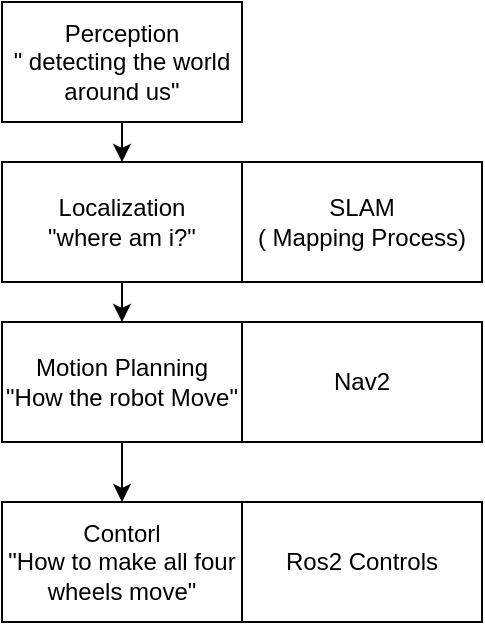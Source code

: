 <mxfile>
    <diagram id="PF_2WnwpUfOVSyYf-QL7" name="My Robot">
        <mxGraphModel dx="682" dy="609" grid="1" gridSize="10" guides="1" tooltips="1" connect="1" arrows="1" fold="1" page="1" pageScale="1" pageWidth="827" pageHeight="1169" math="0" shadow="0">
            <root>
                <mxCell id="0"/>
                <mxCell id="1" parent="0"/>
                <mxCell id="ezffgj6LvAau9jyZiaGe-6" style="edgeStyle=none;html=1;" parent="1" source="2" target="3" edge="1">
                    <mxGeometry relative="1" as="geometry"/>
                </mxCell>
                <mxCell id="2" value="Perception&lt;br&gt;&quot; detecting the world around us&quot;" style="whiteSpace=wrap;html=1;" parent="1" vertex="1">
                    <mxGeometry x="200" y="150" width="120" height="60" as="geometry"/>
                </mxCell>
                <mxCell id="ezffgj6LvAau9jyZiaGe-7" style="edgeStyle=none;html=1;" parent="1" source="3" target="4" edge="1">
                    <mxGeometry relative="1" as="geometry"/>
                </mxCell>
                <mxCell id="3" value="Localization&lt;br&gt;&quot;where am i?&quot;" style="whiteSpace=wrap;html=1;" parent="1" vertex="1">
                    <mxGeometry x="200" y="230" width="120" height="60" as="geometry"/>
                </mxCell>
                <mxCell id="ezffgj6LvAau9jyZiaGe-5" style="edgeStyle=none;html=1;" parent="1" source="4" target="ezffgj6LvAau9jyZiaGe-4" edge="1">
                    <mxGeometry relative="1" as="geometry"/>
                </mxCell>
                <mxCell id="4" value="Motion Planning&lt;br&gt;&quot;How the robot Move&quot;" style="whiteSpace=wrap;html=1;" parent="1" vertex="1">
                    <mxGeometry x="200" y="310" width="120" height="60" as="geometry"/>
                </mxCell>
                <mxCell id="ezffgj6LvAau9jyZiaGe-4" value="Contorl&lt;br&gt;&quot;How to make all four wheels move&quot;" style="whiteSpace=wrap;html=1;" parent="1" vertex="1">
                    <mxGeometry x="200" y="400" width="120" height="60" as="geometry"/>
                </mxCell>
                <mxCell id="5" value="SLAM&lt;br&gt;( Mapping Process)" style="whiteSpace=wrap;html=1;" parent="1" vertex="1">
                    <mxGeometry x="320" y="230" width="120" height="60" as="geometry"/>
                </mxCell>
                <mxCell id="6" value="Nav2" style="whiteSpace=wrap;html=1;" parent="1" vertex="1">
                    <mxGeometry x="320" y="310" width="120" height="60" as="geometry"/>
                </mxCell>
                <mxCell id="7" value="Ros2 Controls" style="whiteSpace=wrap;html=1;" vertex="1" parent="1">
                    <mxGeometry x="320" y="400" width="120" height="60" as="geometry"/>
                </mxCell>
            </root>
        </mxGraphModel>
    </diagram>
    <diagram id="C1aeST-4ceSu-4d_Buxe" name="architecture">
        <mxGraphModel dx="816" dy="1021" grid="1" gridSize="10" guides="1" tooltips="1" connect="1" arrows="1" fold="1" page="1" pageScale="1" pageWidth="827" pageHeight="1169" math="0" shadow="0">
            <root>
                <mxCell id="0"/>
                <mxCell id="1" parent="0"/>
                <mxCell id="mjR94pMttBALPimoCF6j-53" value="&lt;b&gt;&lt;font style=&quot;font-size: 19px;&quot;&gt;T5/Mission Architecture (Updated: 15/08/2022)&lt;/font&gt;&lt;/b&gt;" style="rounded=0;whiteSpace=wrap;html=1;fontSize=18;verticalAlign=top;spacingTop=3;" vertex="1" parent="1">
                    <mxGeometry x="910" y="590" width="1180" height="540" as="geometry"/>
                </mxCell>
                <mxCell id="mjR94pMttBALPimoCF6j-65" value="&lt;font style=&quot;font-size: 18px;&quot;&gt;TaskExecutor&lt;/font&gt;" style="rounded=0;whiteSpace=wrap;html=1;fontSize=19;verticalAlign=top;fillColor=#fff2cc;strokeColor=#d6b656;" vertex="1" parent="1">
                    <mxGeometry x="1820" y="700" width="220" height="410" as="geometry"/>
                </mxCell>
                <mxCell id="mjR94pMttBALPimoCF6j-130" value="&lt;font style=&quot;font-size: 18px;&quot;&gt;RSE&lt;/font&gt;" style="rounded=0;whiteSpace=wrap;html=1;fontSize=19;verticalAlign=top;fillColor=#fff2cc;strokeColor=#d6b656;" vertex="1" parent="1">
                    <mxGeometry x="1830" y="840" width="200" height="250" as="geometry"/>
                </mxCell>
                <mxCell id="mjR94pMttBALPimoCF6j-58" value="&lt;b&gt;Mission Planner&lt;/b&gt;" style="rounded=0;whiteSpace=wrap;html=1;fontSize=19;verticalAlign=top;" vertex="1" parent="1">
                    <mxGeometry x="1046" y="650" width="734" height="330" as="geometry"/>
                </mxCell>
                <mxCell id="mjR94pMttBALPimoCF6j-52" value="" style="whiteSpace=wrap;html=1;" vertex="1" parent="1">
                    <mxGeometry x="300" y="30" width="640" height="110" as="geometry"/>
                </mxCell>
                <mxCell id="mjR94pMttBALPimoCF6j-1" value="" style="whiteSpace=wrap;html=1;" vertex="1" parent="1">
                    <mxGeometry x="300" y="150" width="640" height="110" as="geometry"/>
                </mxCell>
                <mxCell id="mjR94pMttBALPimoCF6j-136" style="edgeStyle=none;html=1;entryX=0;entryY=0.5;entryDx=0;entryDy=0;" edge="1" parent="1" source="nj7GDEfnF_cHgjjLbckF-1" target="mjR94pMttBALPimoCF6j-1">
                    <mxGeometry relative="1" as="geometry"/>
                </mxCell>
                <mxCell id="nj7GDEfnF_cHgjjLbckF-1" value="TCMS" style="whiteSpace=wrap;html=1;" vertex="1" parent="1">
                    <mxGeometry x="30" y="175" width="120" height="60" as="geometry"/>
                </mxCell>
                <mxCell id="mjR94pMttBALPimoCF6j-45" style="edgeStyle=none;html=1;entryX=0;entryY=0.5;entryDx=0;entryDy=0;" edge="1" parent="1" source="nj7GDEfnF_cHgjjLbckF-2" target="mjR94pMttBALPimoCF6j-2">
                    <mxGeometry relative="1" as="geometry"/>
                </mxCell>
                <mxCell id="TeJ7p7LZkKr-ZLqphjWQ-1" value="/Task" style="edgeLabel;html=1;align=center;verticalAlign=middle;resizable=0;points=[];" vertex="1" connectable="0" parent="mjR94pMttBALPimoCF6j-45">
                    <mxGeometry x="-0.259" y="1" relative="1" as="geometry">
                        <mxPoint x="10" y="-14" as="offset"/>
                    </mxGeometry>
                </mxCell>
                <mxCell id="nj7GDEfnF_cHgjjLbckF-2" value="TCMS INTERPRETER" style="whiteSpace=wrap;html=1;" vertex="1" parent="1">
                    <mxGeometry x="310" y="160" width="140" height="90" as="geometry"/>
                </mxCell>
                <mxCell id="mjR94pMttBALPimoCF6j-44" style="edgeStyle=none;html=1;" edge="1" parent="1" source="nj7GDEfnF_cHgjjLbckF-3" target="mjR94pMttBALPimoCF6j-43">
                    <mxGeometry relative="1" as="geometry"/>
                </mxCell>
                <mxCell id="nj7GDEfnF_cHgjjLbckF-3" value="&lt;b&gt;MissionPlanner&lt;/b&gt;&lt;br&gt;- Backend Interface&lt;br&gt;- Task Listener&lt;br&gt;- Task Manager&lt;br&gt;- Events publisher" style="whiteSpace=wrap;html=1;" vertex="1" parent="1">
                    <mxGeometry x="309" y="45" width="141" height="80" as="geometry"/>
                </mxCell>
                <mxCell id="mjR94pMttBALPimoCF6j-47" style="edgeStyle=none;html=1;entryX=0;entryY=0.5;entryDx=0;entryDy=0;" edge="1" parent="1" source="mjR94pMttBALPimoCF6j-2" target="mjR94pMttBALPimoCF6j-46">
                    <mxGeometry relative="1" as="geometry"/>
                </mxCell>
                <mxCell id="mjR94pMttBALPimoCF6j-2" value="TaskExecutor" style="whiteSpace=wrap;html=1;" vertex="1" parent="1">
                    <mxGeometry x="507" y="160" width="140" height="90" as="geometry"/>
                </mxCell>
                <mxCell id="mjR94pMttBALPimoCF6j-4" value="&lt;b&gt;&lt;font style=&quot;font-size: 19px;&quot;&gt;FMCS/Mission Architecture (Updated: 14/06/2022)&lt;/font&gt;&lt;/b&gt;" style="rounded=0;whiteSpace=wrap;html=1;fontSize=18;verticalAlign=top;spacingTop=3;" vertex="1" parent="1">
                    <mxGeometry x="30" y="590" width="870" height="540" as="geometry"/>
                </mxCell>
                <mxCell id="mjR94pMttBALPimoCF6j-5" value="" style="rounded=0;whiteSpace=wrap;html=1;fontSize=14;verticalAlign=top;fillColor=#fff2cc;strokeColor=#d6b656;" vertex="1" parent="1">
                    <mxGeometry x="370" y="1018" width="284" height="80" as="geometry"/>
                </mxCell>
                <mxCell id="mjR94pMttBALPimoCF6j-6" value="" style="edgeStyle=orthogonalEdgeStyle;rounded=0;orthogonalLoop=1;jettySize=auto;html=1;dashed=1;dashPattern=1 1;opacity=20;" edge="1" parent="1" target="mjR94pMttBALPimoCF6j-25">
                    <mxGeometry relative="1" as="geometry">
                        <mxPoint x="772.48" y="1018" as="sourcePoint"/>
                    </mxGeometry>
                </mxCell>
                <mxCell id="mjR94pMttBALPimoCF6j-7" value="" style="rounded=0;whiteSpace=wrap;html=1;fontSize=14;verticalAlign=top;fillColor=#fff2cc;strokeColor=#d6b656;" vertex="1" parent="1">
                    <mxGeometry x="660" y="1018" width="201" height="80" as="geometry"/>
                </mxCell>
                <mxCell id="mjR94pMttBALPimoCF6j-8" value="&lt;b&gt;&lt;font style=&quot;font-size: 19px;&quot;&gt;Robot&lt;br&gt;&lt;div style=&quot;text-align: center;&quot;&gt;&lt;b style=&quot;background-color: initial; font-size: 14px;&quot;&gt;&lt;font style=&quot;font-size: 19px;&quot;&gt;Cmd&lt;/font&gt;&lt;/b&gt;&lt;/div&gt;&lt;/font&gt;&lt;/b&gt;" style="rounded=0;whiteSpace=wrap;html=1;fontSize=14;verticalAlign=middle;align=left;spacingLeft=14;fillColor=#fff2cc;strokeColor=#d6b656;" vertex="1" parent="1">
                    <mxGeometry x="105" y="1018" width="270" height="80" as="geometry"/>
                </mxCell>
                <mxCell id="mjR94pMttBALPimoCF6j-9" value="&lt;b&gt;Mission Planner&lt;/b&gt;" style="rounded=0;whiteSpace=wrap;html=1;fontSize=19;verticalAlign=top;" vertex="1" parent="1">
                    <mxGeometry x="166" y="650" width="714" height="330" as="geometry"/>
                </mxCell>
                <mxCell id="mjR94pMttBALPimoCF6j-10" value="&lt;b&gt;&lt;font style=&quot;font-size: 19px;&quot;&gt;FMCS&lt;/font&gt;&lt;/b&gt;" style="rounded=0;whiteSpace=wrap;html=1;fillColor=#dae8fc;strokeColor=#6c8ebf;" vertex="1" parent="1">
                    <mxGeometry x="38" y="816" width="120" height="50" as="geometry"/>
                </mxCell>
                <mxCell id="mjR94pMttBALPimoCF6j-11" value="&lt;font style=&quot;font-size: 18px;&quot;&gt;Backend Interface&lt;/font&gt;" style="rounded=0;whiteSpace=wrap;html=1;fontSize=19;verticalAlign=top;fillColor=#fff2cc;strokeColor=#d6b656;" vertex="1" parent="1">
                    <mxGeometry x="181" y="700" width="210" height="260" as="geometry"/>
                </mxCell>
                <mxCell id="mjR94pMttBALPimoCF6j-12" value="Patch" style="edgeStyle=orthogonalEdgeStyle;rounded=0;orthogonalLoop=1;jettySize=auto;html=1;exitX=0;exitY=0.75;exitDx=0;exitDy=0;fontSize=13;entryX=0.598;entryY=-0.004;entryDx=0;entryDy=0;entryPerimeter=0;" edge="1" parent="1" source="mjR94pMttBALPimoCF6j-13" target="mjR94pMttBALPimoCF6j-10">
                    <mxGeometry relative="1" as="geometry">
                        <mxPoint x="110" y="810" as="targetPoint"/>
                        <Array as="points">
                            <mxPoint x="110" y="792"/>
                        </Array>
                    </mxGeometry>
                </mxCell>
                <mxCell id="mjR94pMttBALPimoCF6j-13" value="&lt;font style=&quot;font-size: 18px;&quot;&gt;Backend Interface&lt;/font&gt;" style="rounded=0;whiteSpace=wrap;html=1;fontSize=19;fillColor=#e1d5e7;strokeColor=#9673a6;" vertex="1" parent="1">
                    <mxGeometry x="201" y="750" width="170" height="56" as="geometry"/>
                </mxCell>
                <mxCell id="mjR94pMttBALPimoCF6j-14" value="Update" style="edgeStyle=orthogonalEdgeStyle;rounded=0;orthogonalLoop=1;jettySize=auto;html=1;exitX=0;exitY=0.5;exitDx=0;exitDy=0;entryX=0.5;entryY=1;entryDx=0;entryDy=0;fontSize=13;startArrow=none;startFill=0;endArrow=classic;endFill=1;" edge="1" parent="1" source="mjR94pMttBALPimoCF6j-15" target="mjR94pMttBALPimoCF6j-10">
                    <mxGeometry relative="1" as="geometry"/>
                </mxCell>
                <mxCell id="mjR94pMttBALPimoCF6j-15" value="&lt;font style=&quot;font-size: 18px;&quot;&gt;Events Publisher&lt;/font&gt;" style="rounded=0;whiteSpace=wrap;html=1;fontSize=19;fillColor=#e1d5e7;strokeColor=#9673a6;" vertex="1" parent="1">
                    <mxGeometry x="201" y="870" width="170" height="57" as="geometry"/>
                </mxCell>
                <mxCell id="mjR94pMttBALPimoCF6j-16" value="&lt;font style=&quot;font-size: 18px;&quot;&gt;Task Manager&lt;/font&gt;" style="rounded=0;whiteSpace=wrap;html=1;fontSize=19;verticalAlign=top;fillColor=#fff2cc;strokeColor=#d6b656;" vertex="1" parent="1">
                    <mxGeometry x="423" y="700" width="210" height="260" as="geometry"/>
                </mxCell>
                <mxCell id="mjR94pMttBALPimoCF6j-17" style="edgeStyle=orthogonalEdgeStyle;rounded=0;orthogonalLoop=1;jettySize=auto;html=1;exitX=1;exitY=0.5;exitDx=0;exitDy=0;fontSize=13;startArrow=none;startFill=0;" edge="1" parent="1">
                    <mxGeometry relative="1" as="geometry">
                        <mxPoint x="328" y="1019" as="targetPoint"/>
                        <Array as="points">
                            <mxPoint x="623" y="779"/>
                            <mxPoint x="623" y="1000"/>
                            <mxPoint x="328" y="1000"/>
                            <mxPoint x="328" y="1018"/>
                        </Array>
                        <mxPoint x="609" y="778.5" as="sourcePoint"/>
                    </mxGeometry>
                </mxCell>
                <mxCell id="mjR94pMttBALPimoCF6j-18" value="&lt;font style=&quot;font-size: 13px;&quot;&gt;Direct Cmd (through Publisher)&lt;/font&gt;" style="edgeLabel;html=1;align=center;verticalAlign=middle;resizable=0;points=[];fontSize=13;" vertex="1" connectable="0" parent="mjR94pMttBALPimoCF6j-17">
                    <mxGeometry x="-0.639" y="-1" relative="1" as="geometry">
                        <mxPoint x="-132" y="136" as="offset"/>
                    </mxGeometry>
                </mxCell>
                <mxCell id="mjR94pMttBALPimoCF6j-19" value="&lt;font style=&quot;font-size: 13px;&quot;&gt;Queue Cmd&lt;/font&gt;" style="edgeStyle=orthogonalEdgeStyle;rounded=0;orthogonalLoop=1;jettySize=auto;html=1;" edge="1" parent="1" source="mjR94pMttBALPimoCF6j-21" target="mjR94pMttBALPimoCF6j-22">
                    <mxGeometry relative="1" as="geometry">
                        <Array as="points">
                            <mxPoint x="528" y="870"/>
                            <mxPoint x="528" y="870"/>
                        </Array>
                    </mxGeometry>
                </mxCell>
                <mxCell id="mjR94pMttBALPimoCF6j-20" value="&lt;font style=&quot;font-size: 12px;&quot;&gt;Update Command Status&lt;/font&gt;" style="edgeStyle=orthogonalEdgeStyle;rounded=0;orthogonalLoop=1;jettySize=auto;html=1;fontSize=13;exitX=0.083;exitY=0.993;exitDx=0;exitDy=0;exitPerimeter=0;" edge="1" parent="1" source="mjR94pMttBALPimoCF6j-21" target="mjR94pMttBALPimoCF6j-13">
                    <mxGeometry x="0.107" relative="1" as="geometry">
                        <mxPoint x="410" y="840" as="sourcePoint"/>
                        <Array as="points">
                            <mxPoint x="480" y="807"/>
                            <mxPoint x="480" y="840"/>
                            <mxPoint x="286" y="840"/>
                        </Array>
                        <mxPoint as="offset"/>
                    </mxGeometry>
                </mxCell>
                <mxCell id="mjR94pMttBALPimoCF6j-21" value="&lt;font style=&quot;font-size: 18px;&quot;&gt;Task Listener&lt;/font&gt;" style="rounded=0;whiteSpace=wrap;html=1;fontSize=19;fillColor=#e1d5e7;strokeColor=#9673a6;" vertex="1" parent="1">
                    <mxGeometry x="443" y="750" width="170" height="57" as="geometry"/>
                </mxCell>
                <mxCell id="mjR94pMttBALPimoCF6j-22" value="&lt;font style=&quot;font-size: 18px;&quot;&gt;Task Manager&lt;/font&gt;" style="rounded=0;whiteSpace=wrap;html=1;fontSize=19;fillColor=#e1d5e7;strokeColor=#9673a6;" vertex="1" parent="1">
                    <mxGeometry x="443" y="871" width="170" height="56" as="geometry"/>
                </mxCell>
                <mxCell id="mjR94pMttBALPimoCF6j-23" value="&lt;font style=&quot;font-size: 18px;&quot;&gt;BT Mission Planner&lt;/font&gt;" style="rounded=0;whiteSpace=wrap;html=1;fontSize=19;verticalAlign=top;fillColor=#fff2cc;strokeColor=#d6b656;" vertex="1" parent="1">
                    <mxGeometry x="660" y="810" width="201" height="150" as="geometry"/>
                </mxCell>
                <mxCell id="mjR94pMttBALPimoCF6j-24" value="&lt;font style=&quot;font-size: 13px;&quot;&gt;Behavior Cmd (through Action)&lt;/font&gt;" style="edgeStyle=orthogonalEdgeStyle;rounded=0;orthogonalLoop=1;jettySize=auto;html=1;fontSize=14;startArrow=none;startFill=0;endArrow=classic;endFill=1;exitX=0.5;exitY=1;exitDx=0;exitDy=0;" edge="1" parent="1" source="mjR94pMttBALPimoCF6j-25">
                    <mxGeometry x="0.598" relative="1" as="geometry">
                        <mxPoint as="offset"/>
                        <mxPoint x="754.0" y="1018" as="targetPoint"/>
                        <Array as="points">
                            <mxPoint x="754" y="974"/>
                            <mxPoint x="754" y="974"/>
                        </Array>
                    </mxGeometry>
                </mxCell>
                <mxCell id="mjR94pMttBALPimoCF6j-25" value="&lt;font style=&quot;font-size: 18px;&quot;&gt;Behavior Tree&lt;/font&gt;" style="rounded=0;whiteSpace=wrap;html=1;fontSize=19;fillColor=#e1d5e7;strokeColor=#9673a6;" vertex="1" parent="1">
                    <mxGeometry x="678.5" y="870" width="164" height="60" as="geometry"/>
                </mxCell>
                <mxCell id="mjR94pMttBALPimoCF6j-26" value="&lt;font style=&quot;&quot;&gt;&lt;font style=&quot;font-size: 13px;&quot;&gt;New&lt;/font&gt;&lt;br&gt;&lt;/font&gt;" style="edgeStyle=orthogonalEdgeStyle;rounded=0;orthogonalLoop=1;jettySize=auto;html=1;exitX=1;exitY=0.5;exitDx=0;exitDy=0;entryX=-0.005;entryY=0.534;entryDx=0;entryDy=0;fontSize=19;entryPerimeter=0;" edge="1" parent="1" source="mjR94pMttBALPimoCF6j-13" target="mjR94pMttBALPimoCF6j-21">
                    <mxGeometry x="0.011" y="13" relative="1" as="geometry">
                        <Array as="points">
                            <mxPoint x="371" y="780"/>
                            <mxPoint x="430" y="780"/>
                        </Array>
                        <mxPoint as="offset"/>
                    </mxGeometry>
                </mxCell>
                <mxCell id="mjR94pMttBALPimoCF6j-27" style="edgeStyle=orthogonalEdgeStyle;rounded=0;orthogonalLoop=1;jettySize=auto;html=1;exitX=1;exitY=0.5;exitDx=0;exitDy=0;fontSize=14;startArrow=none;startFill=0;endArrow=classic;endFill=1;entryX=1;entryY=0.5;entryDx=0;entryDy=0;" edge="1" parent="1" source="mjR94pMttBALPimoCF6j-28" target="mjR94pMttBALPimoCF6j-25">
                    <mxGeometry relative="1" as="geometry">
                        <Array as="points">
                            <mxPoint x="860" y="770"/>
                            <mxPoint x="869" y="770"/>
                            <mxPoint x="869" y="900"/>
                        </Array>
                        <mxPoint x="850" y="900" as="targetPoint"/>
                    </mxGeometry>
                </mxCell>
                <mxCell id="mjR94pMttBALPimoCF6j-28" value="&lt;font style=&quot;font-size: 18px;&quot;&gt;Waypoint Controller&lt;/font&gt;" style="rounded=0;whiteSpace=wrap;html=1;fontSize=19;fillColor=#fff2cc;strokeColor=#d6b656;" vertex="1" parent="1">
                    <mxGeometry x="660" y="750" width="200" height="50" as="geometry"/>
                </mxCell>
                <mxCell id="mjR94pMttBALPimoCF6j-29" value="Light" style="rounded=0;whiteSpace=wrap;html=1;fontSize=14;" vertex="1" parent="1">
                    <mxGeometry x="281" y="1037" width="80" height="40" as="geometry"/>
                </mxCell>
                <mxCell id="mjR94pMttBALPimoCF6j-30" value="Sound Comm" style="rounded=0;whiteSpace=wrap;html=1;fontSize=14;" vertex="1" parent="1">
                    <mxGeometry x="190" y="1037" width="80" height="40" as="geometry"/>
                </mxCell>
                <mxCell id="mjR94pMttBALPimoCF6j-31" value="Manual Drive" style="rounded=0;whiteSpace=wrap;html=1;fontSize=14;" vertex="1" parent="1">
                    <mxGeometry x="386" y="1038" width="80" height="40" as="geometry"/>
                </mxCell>
                <mxCell id="mjR94pMttBALPimoCF6j-32" value="Hatch" style="rounded=0;whiteSpace=wrap;html=1;fontSize=14;" vertex="1" parent="1">
                    <mxGeometry x="477" y="1037" width="80" height="40" as="geometry"/>
                </mxCell>
                <mxCell id="mjR94pMttBALPimoCF6j-33" value="&lt;font style=&quot;font-size: 12px;&quot;&gt;Pause, Cancel, Stop&lt;/font&gt;" style="rounded=0;whiteSpace=wrap;html=1;fontSize=14;" vertex="1" parent="1">
                    <mxGeometry x="567" y="1037" width="80" height="40" as="geometry"/>
                </mxCell>
                <mxCell id="mjR94pMttBALPimoCF6j-34" value="&lt;font style=&quot;font-size: 14px;&quot;&gt;Navigate&lt;/font&gt;" style="rounded=0;whiteSpace=wrap;html=1;fontSize=14;" vertex="1" parent="1">
                    <mxGeometry x="674" y="1038" width="80" height="40" as="geometry"/>
                </mxCell>
                <mxCell id="mjR94pMttBALPimoCF6j-35" value="&lt;font style=&quot;font-size: 14px;&quot;&gt;Delivery (TBC)&lt;/font&gt;" style="rounded=0;whiteSpace=wrap;html=1;fontSize=14;" vertex="1" parent="1">
                    <mxGeometry x="766" y="1037" width="80" height="40" as="geometry"/>
                </mxCell>
                <mxCell id="mjR94pMttBALPimoCF6j-36" value="&lt;font style=&quot;font-size: 13px;&quot;&gt;Robot State&lt;/font&gt;" style="edgeStyle=orthogonalEdgeStyle;rounded=0;orthogonalLoop=1;jettySize=auto;html=1;fontSize=19;startArrow=none;startFill=0;endArrow=classic;endFill=1;" edge="1" parent="1">
                    <mxGeometry x="-0.638" relative="1" as="geometry">
                        <Array as="points">
                            <mxPoint x="265" y="1018"/>
                        </Array>
                        <mxPoint as="offset"/>
                        <mxPoint x="265" y="1018" as="sourcePoint"/>
                        <mxPoint x="265" y="927" as="targetPoint"/>
                    </mxGeometry>
                </mxCell>
                <mxCell id="mjR94pMttBALPimoCF6j-37" value="Get" style="edgeStyle=orthogonalEdgeStyle;rounded=0;orthogonalLoop=1;jettySize=auto;html=1;exitX=0.5;exitY=0;exitDx=0;exitDy=0;fontSize=13;startArrow=none;startFill=0;endArrow=classic;endFill=1;" edge="1" parent="1" source="mjR94pMttBALPimoCF6j-10" target="mjR94pMttBALPimoCF6j-13">
                    <mxGeometry relative="1" as="geometry">
                        <mxPoint x="200" y="770" as="targetPoint"/>
                        <Array as="points">
                            <mxPoint x="98" y="770"/>
                        </Array>
                    </mxGeometry>
                </mxCell>
                <mxCell id="mjR94pMttBALPimoCF6j-38" value="Action&lt;br&gt;Cmd" style="edgeStyle=orthogonalEdgeStyle;rounded=0;orthogonalLoop=1;jettySize=auto;html=1;fontSize=13;exitX=1;exitY=0.75;exitDx=0;exitDy=0;" edge="1" parent="1" source="mjR94pMttBALPimoCF6j-22">
                    <mxGeometry x="0.114" y="-19" relative="1" as="geometry">
                        <mxPoint as="offset"/>
                        <mxPoint x="610" y="913" as="sourcePoint"/>
                        <mxPoint x="680" y="910" as="targetPoint"/>
                        <Array as="points">
                            <mxPoint x="613" y="910"/>
                            <mxPoint x="678" y="910"/>
                        </Array>
                    </mxGeometry>
                </mxCell>
                <mxCell id="mjR94pMttBALPimoCF6j-39" value="" style="endArrow=none;html=1;rounded=0;fontSize=13;" edge="1" parent="1">
                    <mxGeometry width="50" height="50" relative="1" as="geometry">
                        <mxPoint x="480" y="870" as="sourcePoint"/>
                        <mxPoint x="480" y="830" as="targetPoint"/>
                    </mxGeometry>
                </mxCell>
                <mxCell id="mjR94pMttBALPimoCF6j-40" value="&lt;span style=&quot;font-size: 13px;&quot;&gt;Pub&lt;br&gt;Cmd&lt;br&gt;&lt;/span&gt;" style="edgeStyle=orthogonalEdgeStyle;rounded=0;orthogonalLoop=1;jettySize=auto;html=1;exitX=1;exitY=0.5;exitDx=0;exitDy=0;entryX=0.003;entryY=0.343;entryDx=0;entryDy=0;entryPerimeter=0;" edge="1" parent="1" source="mjR94pMttBALPimoCF6j-21" target="mjR94pMttBALPimoCF6j-25">
                    <mxGeometry x="0.634" y="19" relative="1" as="geometry">
                        <Array as="points">
                            <mxPoint x="623" y="779"/>
                            <mxPoint x="623" y="890"/>
                            <mxPoint x="679" y="890"/>
                        </Array>
                        <mxPoint as="offset"/>
                    </mxGeometry>
                </mxCell>
                <mxCell id="mjR94pMttBALPimoCF6j-41" value="(Direct to individual drivers)" style="text;html=1;strokeColor=none;fillColor=none;align=center;verticalAlign=middle;whiteSpace=wrap;rounded=0;" vertex="1" parent="1">
                    <mxGeometry x="192" y="1075" width="171" height="30" as="geometry"/>
                </mxCell>
                <mxCell id="mjR94pMttBALPimoCF6j-42" value="(Direct to behavior tree)" style="text;html=1;strokeColor=none;fillColor=none;align=center;verticalAlign=middle;whiteSpace=wrap;rounded=0;" vertex="1" parent="1">
                    <mxGeometry x="423" y="1075" width="171" height="30" as="geometry"/>
                </mxCell>
                <mxCell id="mjR94pMttBALPimoCF6j-50" style="edgeStyle=none;html=1;" edge="1" parent="1" source="mjR94pMttBALPimoCF6j-43" target="mjR94pMttBALPimoCF6j-49">
                    <mxGeometry relative="1" as="geometry"/>
                </mxCell>
                <mxCell id="mjR94pMttBALPimoCF6j-51" value="Need to traceout" style="edgeLabel;html=1;align=center;verticalAlign=middle;resizable=0;points=[];" vertex="1" connectable="0" parent="mjR94pMttBALPimoCF6j-50">
                    <mxGeometry x="0.189" y="-1" relative="1" as="geometry">
                        <mxPoint x="-25" y="19" as="offset"/>
                    </mxGeometry>
                </mxCell>
                <mxCell id="mjR94pMttBALPimoCF6j-43" value="BT" style="whiteSpace=wrap;html=1;" vertex="1" parent="1">
                    <mxGeometry x="514" y="45" width="140" height="80" as="geometry"/>
                </mxCell>
                <mxCell id="mjR94pMttBALPimoCF6j-46" value="- Nav Executor&lt;br&gt;- Immediate Executor&lt;br&gt;- Lifter Executor" style="whiteSpace=wrap;html=1;" vertex="1" parent="1">
                    <mxGeometry x="800" y="160" width="122.5" height="90" as="geometry"/>
                </mxCell>
                <mxCell id="mjR94pMttBALPimoCF6j-49" value="&lt;br&gt;?&amp;nbsp;" style="whiteSpace=wrap;html=1;" vertex="1" parent="1">
                    <mxGeometry x="780" y="45" width="142.5" height="80" as="geometry"/>
                </mxCell>
                <mxCell id="mjR94pMttBALPimoCF6j-54" value="" style="rounded=0;whiteSpace=wrap;html=1;fontSize=14;verticalAlign=top;fillColor=#fff2cc;strokeColor=#d6b656;" vertex="1" parent="1">
                    <mxGeometry x="1250" y="1018" width="284" height="80" as="geometry"/>
                </mxCell>
                <mxCell id="mjR94pMttBALPimoCF6j-55" value="" style="edgeStyle=orthogonalEdgeStyle;rounded=0;orthogonalLoop=1;jettySize=auto;html=1;dashed=1;dashPattern=1 1;opacity=20;" edge="1" parent="1">
                    <mxGeometry relative="1" as="geometry">
                        <mxPoint x="1652.48" y="1018" as="sourcePoint"/>
                        <mxPoint x="1640.5" y="930" as="targetPoint"/>
                    </mxGeometry>
                </mxCell>
                <mxCell id="mjR94pMttBALPimoCF6j-56" value="" style="rounded=0;whiteSpace=wrap;html=1;fontSize=14;verticalAlign=top;fillColor=#fff2cc;strokeColor=#d6b656;" vertex="1" parent="1">
                    <mxGeometry x="1540" y="1018" width="201" height="80" as="geometry"/>
                </mxCell>
                <mxCell id="mjR94pMttBALPimoCF6j-57" value="&lt;b&gt;&lt;font style=&quot;font-size: 19px;&quot;&gt;Robot&lt;br&gt;&lt;div style=&quot;text-align: center;&quot;&gt;&lt;b style=&quot;background-color: initial; font-size: 14px;&quot;&gt;&lt;font style=&quot;font-size: 19px;&quot;&gt;Cmd&lt;/font&gt;&lt;/b&gt;&lt;/div&gt;&lt;/font&gt;&lt;/b&gt;" style="rounded=0;whiteSpace=wrap;html=1;fontSize=14;verticalAlign=middle;align=left;spacingLeft=14;fillColor=#fff2cc;strokeColor=#d6b656;" vertex="1" parent="1">
                    <mxGeometry x="985" y="1018" width="270" height="80" as="geometry"/>
                </mxCell>
                <mxCell id="mjR94pMttBALPimoCF6j-59" value="&lt;b&gt;&lt;font style=&quot;font-size: 19px;&quot;&gt;TCMS&lt;/font&gt;&lt;/b&gt;" style="rounded=0;whiteSpace=wrap;html=1;fillColor=#dae8fc;strokeColor=#6c8ebf;" vertex="1" parent="1">
                    <mxGeometry x="918" y="816" width="120" height="50" as="geometry"/>
                </mxCell>
                <mxCell id="mjR94pMttBALPimoCF6j-60" value="&lt;font style=&quot;font-size: 18px;&quot;&gt;TCMSInterpreter&lt;/font&gt;" style="rounded=0;whiteSpace=wrap;html=1;fontSize=19;verticalAlign=top;fillColor=#fff2cc;strokeColor=#d6b656;" vertex="1" parent="1">
                    <mxGeometry x="1061" y="700" width="709" height="260" as="geometry"/>
                </mxCell>
                <mxCell id="mjR94pMttBALPimoCF6j-61" value="sendHeartbeat&lt;br&gt;XML" style="edgeStyle=orthogonalEdgeStyle;rounded=0;orthogonalLoop=1;jettySize=auto;html=1;exitX=0;exitY=0.75;exitDx=0;exitDy=0;fontSize=13;entryX=0.598;entryY=-0.004;entryDx=0;entryDy=0;entryPerimeter=0;" edge="1" parent="1" source="mjR94pMttBALPimoCF6j-62" target="mjR94pMttBALPimoCF6j-59">
                    <mxGeometry x="0.235" y="-2" relative="1" as="geometry">
                        <mxPoint x="990" y="810" as="targetPoint"/>
                        <Array as="points">
                            <mxPoint x="990" y="792"/>
                        </Array>
                        <mxPoint as="offset"/>
                    </mxGeometry>
                </mxCell>
                <mxCell id="mjR94pMttBALPimoCF6j-113" style="edgeStyle=none;html=1;" edge="1" parent="1" source="mjR94pMttBALPimoCF6j-62" target="mjR94pMttBALPimoCF6j-112">
                    <mxGeometry relative="1" as="geometry"/>
                </mxCell>
                <mxCell id="mjR94pMttBALPimoCF6j-120" value="receive&lt;br&gt;Command" style="edgeLabel;html=1;align=center;verticalAlign=middle;resizable=0;points=[];" vertex="1" connectable="0" parent="mjR94pMttBALPimoCF6j-113">
                    <mxGeometry x="-0.127" relative="1" as="geometry">
                        <mxPoint as="offset"/>
                    </mxGeometry>
                </mxCell>
                <mxCell id="mjR94pMttBALPimoCF6j-62" value="&lt;span style=&quot;font-size: 18px;&quot;&gt;tcmsAgvAPi&lt;/span&gt;" style="rounded=0;whiteSpace=wrap;html=1;fontSize=19;fillColor=#e1d5e7;strokeColor=#9673a6;" vertex="1" parent="1">
                    <mxGeometry x="1081" y="750" width="109" height="56" as="geometry"/>
                </mxCell>
                <mxCell id="mjR94pMttBALPimoCF6j-118" style="edgeStyle=none;html=1;" edge="1" parent="1" source="mjR94pMttBALPimoCF6j-64" target="mjR94pMttBALPimoCF6j-110">
                    <mxGeometry relative="1" as="geometry"/>
                </mxCell>
                <mxCell id="mjR94pMttBALPimoCF6j-64" value="&lt;font style=&quot;font-size: 18px;&quot;&gt;StateManager&lt;/font&gt;" style="rounded=0;whiteSpace=wrap;html=1;fontSize=19;fillColor=#e1d5e7;strokeColor=#9673a6;" vertex="1" parent="1">
                    <mxGeometry x="1400" y="900" width="170" height="57" as="geometry"/>
                </mxCell>
                <mxCell id="mjR94pMttBALPimoCF6j-78" value="Light" style="rounded=0;whiteSpace=wrap;html=1;fontSize=14;" vertex="1" parent="1">
                    <mxGeometry x="1161" y="1037" width="80" height="40" as="geometry"/>
                </mxCell>
                <mxCell id="mjR94pMttBALPimoCF6j-79" value="Sound Comm" style="rounded=0;whiteSpace=wrap;html=1;fontSize=14;" vertex="1" parent="1">
                    <mxGeometry x="1070" y="1037" width="80" height="40" as="geometry"/>
                </mxCell>
                <mxCell id="mjR94pMttBALPimoCF6j-80" value="Manual Drive" style="rounded=0;whiteSpace=wrap;html=1;fontSize=14;" vertex="1" parent="1">
                    <mxGeometry x="1266" y="1038" width="80" height="40" as="geometry"/>
                </mxCell>
                <mxCell id="mjR94pMttBALPimoCF6j-81" value="Hatch" style="rounded=0;whiteSpace=wrap;html=1;fontSize=14;" vertex="1" parent="1">
                    <mxGeometry x="1357" y="1037" width="80" height="40" as="geometry"/>
                </mxCell>
                <mxCell id="mjR94pMttBALPimoCF6j-82" value="&lt;font style=&quot;font-size: 12px;&quot;&gt;Pause, Cancel, Stop&lt;/font&gt;" style="rounded=0;whiteSpace=wrap;html=1;fontSize=14;" vertex="1" parent="1">
                    <mxGeometry x="1447" y="1037" width="80" height="40" as="geometry"/>
                </mxCell>
                <mxCell id="mjR94pMttBALPimoCF6j-83" value="&lt;font style=&quot;font-size: 14px;&quot;&gt;Navigate&lt;/font&gt;" style="rounded=0;whiteSpace=wrap;html=1;fontSize=14;" vertex="1" parent="1">
                    <mxGeometry x="1554" y="1038" width="80" height="40" as="geometry"/>
                </mxCell>
                <mxCell id="mjR94pMttBALPimoCF6j-85" value="&lt;font style=&quot;font-size: 13px;&quot;&gt;Robot State&lt;/font&gt;" style="edgeStyle=orthogonalEdgeStyle;rounded=0;orthogonalLoop=1;jettySize=auto;html=1;fontSize=19;startArrow=none;startFill=0;endArrow=classic;endFill=1;entryX=0;entryY=0.5;entryDx=0;entryDy=0;" edge="1" parent="1" target="mjR94pMttBALPimoCF6j-64">
                    <mxGeometry x="-0.638" relative="1" as="geometry">
                        <Array as="points">
                            <mxPoint x="1140" y="1018"/>
                            <mxPoint x="1140" y="930"/>
                            <mxPoint x="1400" y="930"/>
                        </Array>
                        <mxPoint as="offset"/>
                        <mxPoint x="1145" y="1018" as="sourcePoint"/>
                        <mxPoint x="1145" y="927" as="targetPoint"/>
                    </mxGeometry>
                </mxCell>
                <mxCell id="mjR94pMttBALPimoCF6j-86" value="ReceiveCommand&lt;br&gt;XML" style="edgeStyle=orthogonalEdgeStyle;rounded=0;orthogonalLoop=1;jettySize=auto;html=1;exitX=0.5;exitY=0;exitDx=0;exitDy=0;fontSize=13;startArrow=none;startFill=0;endArrow=classic;endFill=1;" edge="1" parent="1" source="mjR94pMttBALPimoCF6j-59" target="mjR94pMttBALPimoCF6j-62">
                    <mxGeometry x="0.159" y="30" relative="1" as="geometry">
                        <mxPoint x="1080" y="770" as="targetPoint"/>
                        <Array as="points">
                            <mxPoint x="930" y="816"/>
                            <mxPoint x="930" y="770"/>
                        </Array>
                        <mxPoint as="offset"/>
                    </mxGeometry>
                </mxCell>
                <mxCell id="mjR94pMttBALPimoCF6j-90" value="(Direct to individual drivers)" style="text;html=1;strokeColor=none;fillColor=none;align=center;verticalAlign=middle;whiteSpace=wrap;rounded=0;" vertex="1" parent="1">
                    <mxGeometry x="1072" y="1075" width="171" height="30" as="geometry"/>
                </mxCell>
                <mxCell id="mjR94pMttBALPimoCF6j-91" value="(Direct to behavior tree)" style="text;html=1;strokeColor=none;fillColor=none;align=center;verticalAlign=middle;whiteSpace=wrap;rounded=0;" vertex="1" parent="1">
                    <mxGeometry x="1303" y="1075" width="171" height="30" as="geometry"/>
                </mxCell>
                <mxCell id="mjR94pMttBALPimoCF6j-92" value="" style="whiteSpace=wrap;html=1;" vertex="1" parent="1">
                    <mxGeometry x="300" y="280" width="640" height="110" as="geometry"/>
                </mxCell>
                <mxCell id="mjR94pMttBALPimoCF6j-148" style="edgeStyle=none;html=1;entryX=0;entryY=0.5;entryDx=0;entryDy=0;" edge="1" parent="1" source="mjR94pMttBALPimoCF6j-94" target="mjR94pMttBALPimoCF6j-143">
                    <mxGeometry relative="1" as="geometry"/>
                </mxCell>
                <mxCell id="g2MWWiDzgrkI3ELSoMD4-1" value="?&lt;br&gt;Same as&amp;nbsp;&lt;br&gt;T5" style="edgeLabel;html=1;align=center;verticalAlign=middle;resizable=0;points=[];" vertex="1" connectable="0" parent="mjR94pMttBALPimoCF6j-148">
                    <mxGeometry x="0.042" relative="1" as="geometry">
                        <mxPoint as="offset"/>
                    </mxGeometry>
                </mxCell>
                <mxCell id="mjR94pMttBALPimoCF6j-94" value="RMF INTERPRETER" style="whiteSpace=wrap;html=1;" vertex="1" parent="1">
                    <mxGeometry x="309" y="295" width="141" height="80" as="geometry"/>
                </mxCell>
                <mxCell id="mjR94pMttBALPimoCF6j-98" value="&lt;br&gt;?&amp;nbsp;" style="whiteSpace=wrap;html=1;" vertex="1" parent="1">
                    <mxGeometry x="822.5" y="295" width="100" height="80" as="geometry"/>
                </mxCell>
                <mxCell id="mjR94pMttBALPimoCF6j-106" value="&lt;font style=&quot;font-size: 18px;&quot;&gt;CommandHandler&lt;/font&gt;" style="rounded=0;whiteSpace=wrap;html=1;fontSize=19;fillColor=#e1d5e7;strokeColor=#9673a6;" vertex="1" parent="1">
                    <mxGeometry x="1590" y="787" width="170" height="56" as="geometry"/>
                </mxCell>
                <mxCell id="mjR94pMttBALPimoCF6j-71" value="&lt;font style=&quot;font-size: 18px;&quot;&gt;GraphManager&lt;/font&gt;" style="rounded=0;whiteSpace=wrap;html=1;fontSize=19;fillColor=#e1d5e7;strokeColor=#9673a6;" vertex="1" parent="1">
                    <mxGeometry x="1590" y="866" width="170" height="56" as="geometry"/>
                </mxCell>
                <mxCell id="mjR94pMttBALPimoCF6j-116" style="edgeStyle=none;html=1;entryX=0.5;entryY=1;entryDx=0;entryDy=0;exitX=-0.012;exitY=0.598;exitDx=0;exitDy=0;exitPerimeter=0;" edge="1" parent="1" source="mjR94pMttBALPimoCF6j-110" target="mjR94pMttBALPimoCF6j-62">
                    <mxGeometry relative="1" as="geometry">
                        <Array as="points">
                            <mxPoint x="1166" y="830"/>
                        </Array>
                    </mxGeometry>
                </mxCell>
                <mxCell id="mjR94pMttBALPimoCF6j-117" value="sendHeartbeat" style="edgeLabel;html=1;align=center;verticalAlign=middle;resizable=0;points=[];" vertex="1" connectable="0" parent="mjR94pMttBALPimoCF6j-116">
                    <mxGeometry x="0.11" y="3" relative="1" as="geometry">
                        <mxPoint as="offset"/>
                    </mxGeometry>
                </mxCell>
                <mxCell id="mjR94pMttBALPimoCF6j-121" style="edgeStyle=none;html=1;" edge="1" parent="1" source="mjR94pMttBALPimoCF6j-110" target="mjR94pMttBALPimoCF6j-106">
                    <mxGeometry relative="1" as="geometry"/>
                </mxCell>
                <mxCell id="mjR94pMttBALPimoCF6j-122" style="edgeStyle=none;html=1;" edge="1" parent="1" source="mjR94pMttBALPimoCF6j-110" target="mjR94pMttBALPimoCF6j-71">
                    <mxGeometry relative="1" as="geometry"/>
                </mxCell>
                <mxCell id="mjR94pMttBALPimoCF6j-123" style="edgeStyle=none;html=1;exitX=0.982;exitY=0.167;exitDx=0;exitDy=0;exitPerimeter=0;" edge="1" parent="1" source="mjR94pMttBALPimoCF6j-110" target="mjR94pMttBALPimoCF6j-125">
                    <mxGeometry relative="1" as="geometry"/>
                </mxCell>
                <mxCell id="mjR94pMttBALPimoCF6j-124" value="/Task" style="edgeLabel;html=1;align=center;verticalAlign=middle;resizable=0;points=[];" vertex="1" connectable="0" parent="mjR94pMttBALPimoCF6j-123">
                    <mxGeometry x="0.049" y="-1" relative="1" as="geometry">
                        <mxPoint as="offset"/>
                    </mxGeometry>
                </mxCell>
                <mxCell id="mjR94pMttBALPimoCF6j-110" value="&lt;font style=&quot;font-size: 18px;&quot;&gt;TaskManager&lt;/font&gt;" style="rounded=0;whiteSpace=wrap;html=1;fontSize=19;fillColor=#e1d5e7;strokeColor=#9673a6;" vertex="1" parent="1">
                    <mxGeometry x="1400" y="747" width="170" height="132" as="geometry"/>
                </mxCell>
                <mxCell id="mjR94pMttBALPimoCF6j-114" style="edgeStyle=none;html=1;entryX=0;entryY=0.25;entryDx=0;entryDy=0;" edge="1" parent="1" source="mjR94pMttBALPimoCF6j-112" target="mjR94pMttBALPimoCF6j-110">
                    <mxGeometry relative="1" as="geometry"/>
                </mxCell>
                <mxCell id="mjR94pMttBALPimoCF6j-112" value="&lt;font style=&quot;font-size: 18px;&quot;&gt;TCMS Interpreter&lt;/font&gt;" style="rounded=0;whiteSpace=wrap;html=1;fontSize=19;fillColor=#e1d5e7;strokeColor=#9673a6;" vertex="1" parent="1">
                    <mxGeometry x="1255" y="750" width="103" height="63" as="geometry"/>
                </mxCell>
                <mxCell id="mjR94pMttBALPimoCF6j-131" style="edgeStyle=none;html=1;entryX=0.5;entryY=0;entryDx=0;entryDy=0;" edge="1" parent="1" source="mjR94pMttBALPimoCF6j-125" target="mjR94pMttBALPimoCF6j-130">
                    <mxGeometry relative="1" as="geometry"/>
                </mxCell>
                <mxCell id="mjR94pMttBALPimoCF6j-125" value="&lt;font style=&quot;font-size: 18px;&quot;&gt;Task Executor&lt;/font&gt;" style="rounded=0;whiteSpace=wrap;html=1;fontSize=19;fillColor=#e1d5e7;strokeColor=#9673a6;" vertex="1" parent="1">
                    <mxGeometry x="1845" y="744" width="170" height="56" as="geometry"/>
                </mxCell>
                <mxCell id="mjR94pMttBALPimoCF6j-134" style="edgeStyle=none;html=1;entryX=0.75;entryY=0;entryDx=0;entryDy=0;" edge="1" parent="1" source="mjR94pMttBALPimoCF6j-127" target="mjR94pMttBALPimoCF6j-54">
                    <mxGeometry relative="1" as="geometry"/>
                </mxCell>
                <mxCell id="mjR94pMttBALPimoCF6j-127" value="&lt;font style=&quot;font-size: 18px;&quot;&gt;Lifter Executor&lt;/font&gt;" style="rounded=0;whiteSpace=wrap;html=1;fontSize=19;fillColor=#e1d5e7;strokeColor=#9673a6;" vertex="1" parent="1">
                    <mxGeometry x="1850" y="937" width="170" height="56" as="geometry"/>
                </mxCell>
                <mxCell id="mjR94pMttBALPimoCF6j-133" style="edgeStyle=none;html=1;entryX=0.5;entryY=0;entryDx=0;entryDy=0;" edge="1" parent="1" source="mjR94pMttBALPimoCF6j-128" target="mjR94pMttBALPimoCF6j-54">
                    <mxGeometry relative="1" as="geometry"/>
                </mxCell>
                <mxCell id="mjR94pMttBALPimoCF6j-128" value="&lt;font style=&quot;font-size: 18px;&quot;&gt;Immediate Executor&lt;/font&gt;" style="rounded=0;whiteSpace=wrap;html=1;fontSize=19;fillColor=#e1d5e7;strokeColor=#9673a6;" vertex="1" parent="1">
                    <mxGeometry x="1850" y="872" width="170" height="56" as="geometry"/>
                </mxCell>
                <mxCell id="mjR94pMttBALPimoCF6j-132" style="edgeStyle=none;html=1;" edge="1" parent="1" source="mjR94pMttBALPimoCF6j-129" target="mjR94pMttBALPimoCF6j-56">
                    <mxGeometry relative="1" as="geometry"/>
                </mxCell>
                <mxCell id="mjR94pMttBALPimoCF6j-129" value="&lt;span style=&quot;font-size: 18px;&quot;&gt;Nav Executor&lt;/span&gt;" style="rounded=0;whiteSpace=wrap;html=1;fontSize=19;fillColor=#e1d5e7;strokeColor=#9673a6;" vertex="1" parent="1">
                    <mxGeometry x="1850" y="1010" width="170" height="56" as="geometry"/>
                </mxCell>
                <mxCell id="mjR94pMttBALPimoCF6j-138" style="edgeStyle=none;html=1;entryX=0;entryY=0.5;entryDx=0;entryDy=0;" edge="1" parent="1" source="mjR94pMttBALPimoCF6j-137" target="mjR94pMttBALPimoCF6j-92">
                    <mxGeometry relative="1" as="geometry"/>
                </mxCell>
                <mxCell id="mjR94pMttBALPimoCF6j-137" value="RMF FleetAdapter&lt;br&gt;( Navigate , Localiza, Stop , PerformAction)" style="whiteSpace=wrap;html=1;" vertex="1" parent="1">
                    <mxGeometry x="30" y="305" width="120" height="60" as="geometry"/>
                </mxCell>
                <mxCell id="mjR94pMttBALPimoCF6j-149" style="edgeStyle=none;html=1;" edge="1" parent="1" source="mjR94pMttBALPimoCF6j-143" target="mjR94pMttBALPimoCF6j-98">
                    <mxGeometry relative="1" as="geometry"/>
                </mxCell>
                <mxCell id="mjR94pMttBALPimoCF6j-150" value="Do we use &lt;br&gt;interfaces same as&lt;br&gt;T5&lt;br&gt;or&amp;nbsp;&lt;br&gt;Camelllo&lt;br&gt;&lt;br&gt;( Hoang say think about it?)" style="edgeLabel;html=1;align=center;verticalAlign=middle;resizable=0;points=[];" vertex="1" connectable="0" parent="mjR94pMttBALPimoCF6j-149">
                    <mxGeometry x="-0.21" y="1" relative="1" as="geometry">
                        <mxPoint x="17" y="1" as="offset"/>
                    </mxGeometry>
                </mxCell>
                <mxCell id="mjR94pMttBALPimoCF6j-143" value="Taskexecutor" style="whiteSpace=wrap;html=1;" vertex="1" parent="1">
                    <mxGeometry x="507" y="290" width="140" height="90" as="geometry"/>
                </mxCell>
                <mxCell id="mjR94pMttBALPimoCF6j-146" style="edgeStyle=none;html=1;entryX=0;entryY=0.5;entryDx=0;entryDy=0;" edge="1" parent="1" source="mjR94pMttBALPimoCF6j-145" target="mjR94pMttBALPimoCF6j-52">
                    <mxGeometry relative="1" as="geometry"/>
                </mxCell>
                <mxCell id="mjR94pMttBALPimoCF6j-145" value="FMCS" style="whiteSpace=wrap;html=1;" vertex="1" parent="1">
                    <mxGeometry x="30" y="55" width="120" height="60" as="geometry"/>
                </mxCell>
            </root>
        </mxGraphModel>
    </diagram>
    <diagram id="_efgJv8gYaNeRSTka1eR" name="camello lifter project">
        <mxGraphModel dx="653" dy="817" grid="1" gridSize="10" guides="1" tooltips="1" connect="1" arrows="1" fold="1" page="1" pageScale="1" pageWidth="827" pageHeight="1169" math="0" shadow="0">
            <root>
                <mxCell id="0"/>
                <mxCell id="1" parent="0"/>
                <mxCell id="nPQyTUn28d067tkLo0ba-1" value="" style="whiteSpace=wrap;html=1;" vertex="1" parent="1">
                    <mxGeometry x="490" y="40" width="640" height="110" as="geometry"/>
                </mxCell>
                <mxCell id="nPQyTUn28d067tkLo0ba-2" style="edgeStyle=none;html=1;entryX=0;entryY=0.5;entryDx=0;entryDy=0;" edge="1" parent="1" source="nPQyTUn28d067tkLo0ba-3" target="nPQyTUn28d067tkLo0ba-9">
                    <mxGeometry relative="1" as="geometry"/>
                </mxCell>
                <mxCell id="nPQyTUn28d067tkLo0ba-3" value="RMF INTERPRETER" style="whiteSpace=wrap;html=1;" vertex="1" parent="1">
                    <mxGeometry x="499" y="55" width="141" height="80" as="geometry"/>
                </mxCell>
                <mxCell id="nPQyTUn28d067tkLo0ba-4" value="&lt;br&gt;?&amp;nbsp;" style="whiteSpace=wrap;html=1;" vertex="1" parent="1">
                    <mxGeometry x="970" y="55" width="142.5" height="80" as="geometry"/>
                </mxCell>
                <mxCell id="nPQyTUn28d067tkLo0ba-6" value="" style="whiteSpace=wrap;html=1;" vertex="1" parent="1">
                    <mxGeometry x="20" y="40" width="310" height="240" as="geometry"/>
                </mxCell>
                <mxCell id="nPQyTUn28d067tkLo0ba-7" style="edgeStyle=none;html=1;" edge="1" parent="1" source="nPQyTUn28d067tkLo0ba-9" target="nPQyTUn28d067tkLo0ba-4">
                    <mxGeometry relative="1" as="geometry"/>
                </mxCell>
                <mxCell id="nPQyTUn28d067tkLo0ba-8" value="Do we use &lt;br&gt;interfaces same as&lt;br&gt;T5&lt;br&gt;or&amp;nbsp;&lt;br&gt;Camelllo&lt;br&gt;&lt;br&gt;( Hoang say think about it?)" style="edgeLabel;html=1;align=center;verticalAlign=middle;resizable=0;points=[];" vertex="1" connectable="0" parent="nPQyTUn28d067tkLo0ba-7">
                    <mxGeometry x="-0.21" y="1" relative="1" as="geometry">
                        <mxPoint x="17" y="1" as="offset"/>
                    </mxGeometry>
                </mxCell>
                <mxCell id="nPQyTUn28d067tkLo0ba-9" value="Taskexecutor&lt;br&gt;????&lt;br&gt;&lt;br&gt;BT&amp;nbsp;&lt;br&gt;????" style="whiteSpace=wrap;html=1;" vertex="1" parent="1">
                    <mxGeometry x="670" y="50" width="140" height="90" as="geometry"/>
                </mxCell>
                <mxCell id="nPQyTUn28d067tkLo0ba-12" style="edgeStyle=none;html=1;entryX=0.5;entryY=1;entryDx=0;entryDy=0;" edge="1" parent="1" source="nPQyTUn28d067tkLo0ba-10" target="nPQyTUn28d067tkLo0ba-11">
                    <mxGeometry relative="1" as="geometry"/>
                </mxCell>
                <mxCell id="nPQyTUn28d067tkLo0ba-10" value="RMF Web" style="whiteSpace=wrap;html=1;" vertex="1" parent="1">
                    <mxGeometry x="30" y="170" width="130" height="95" as="geometry"/>
                </mxCell>
                <mxCell id="nPQyTUn28d067tkLo0ba-13" style="edgeStyle=none;html=1;" edge="1" parent="1" source="nPQyTUn28d067tkLo0ba-11" target="nPQyTUn28d067tkLo0ba-14">
                    <mxGeometry relative="1" as="geometry">
                        <mxPoint x="290" y="97.5" as="targetPoint"/>
                    </mxGeometry>
                </mxCell>
                <mxCell id="nPQyTUn28d067tkLo0ba-11" value="RMF Core" style="whiteSpace=wrap;html=1;" vertex="1" parent="1">
                    <mxGeometry x="30" y="50" width="130" height="95" as="geometry"/>
                </mxCell>
                <mxCell id="nPQyTUn28d067tkLo0ba-17" style="edgeStyle=none;html=1;entryX=0;entryY=0.5;entryDx=0;entryDy=0;" edge="1" parent="1" source="nPQyTUn28d067tkLo0ba-14" target="nPQyTUn28d067tkLo0ba-16">
                    <mxGeometry relative="1" as="geometry"/>
                </mxCell>
                <mxCell id="nPQyTUn28d067tkLo0ba-14" value="&lt;span style=&quot;color: rgb(0, 0, 0);&quot;&gt;RMF FleetAdapter&lt;/span&gt;&lt;br&gt;&lt;span style=&quot;color: rgb(0, 0, 0);&quot;&gt;( Navigate , Localiza, Stop , PerformAction)&lt;/span&gt;" style="whiteSpace=wrap;html=1;" vertex="1" parent="1">
                    <mxGeometry x="190" y="50" width="130" height="95" as="geometry"/>
                </mxCell>
                <mxCell id="nPQyTUn28d067tkLo0ba-18" style="edgeStyle=none;html=1;" edge="1" parent="1" source="nPQyTUn28d067tkLo0ba-16" target="nPQyTUn28d067tkLo0ba-3">
                    <mxGeometry relative="1" as="geometry"/>
                </mxCell>
                <mxCell id="nPQyTUn28d067tkLo0ba-16" value="Simplified&lt;br&gt;Otsaw-FMCS" style="whiteSpace=wrap;html=1;" vertex="1" parent="1">
                    <mxGeometry x="350" y="40" width="120" height="110" as="geometry"/>
                </mxCell>
            </root>
        </mxGraphModel>
    </diagram>
</mxfile>